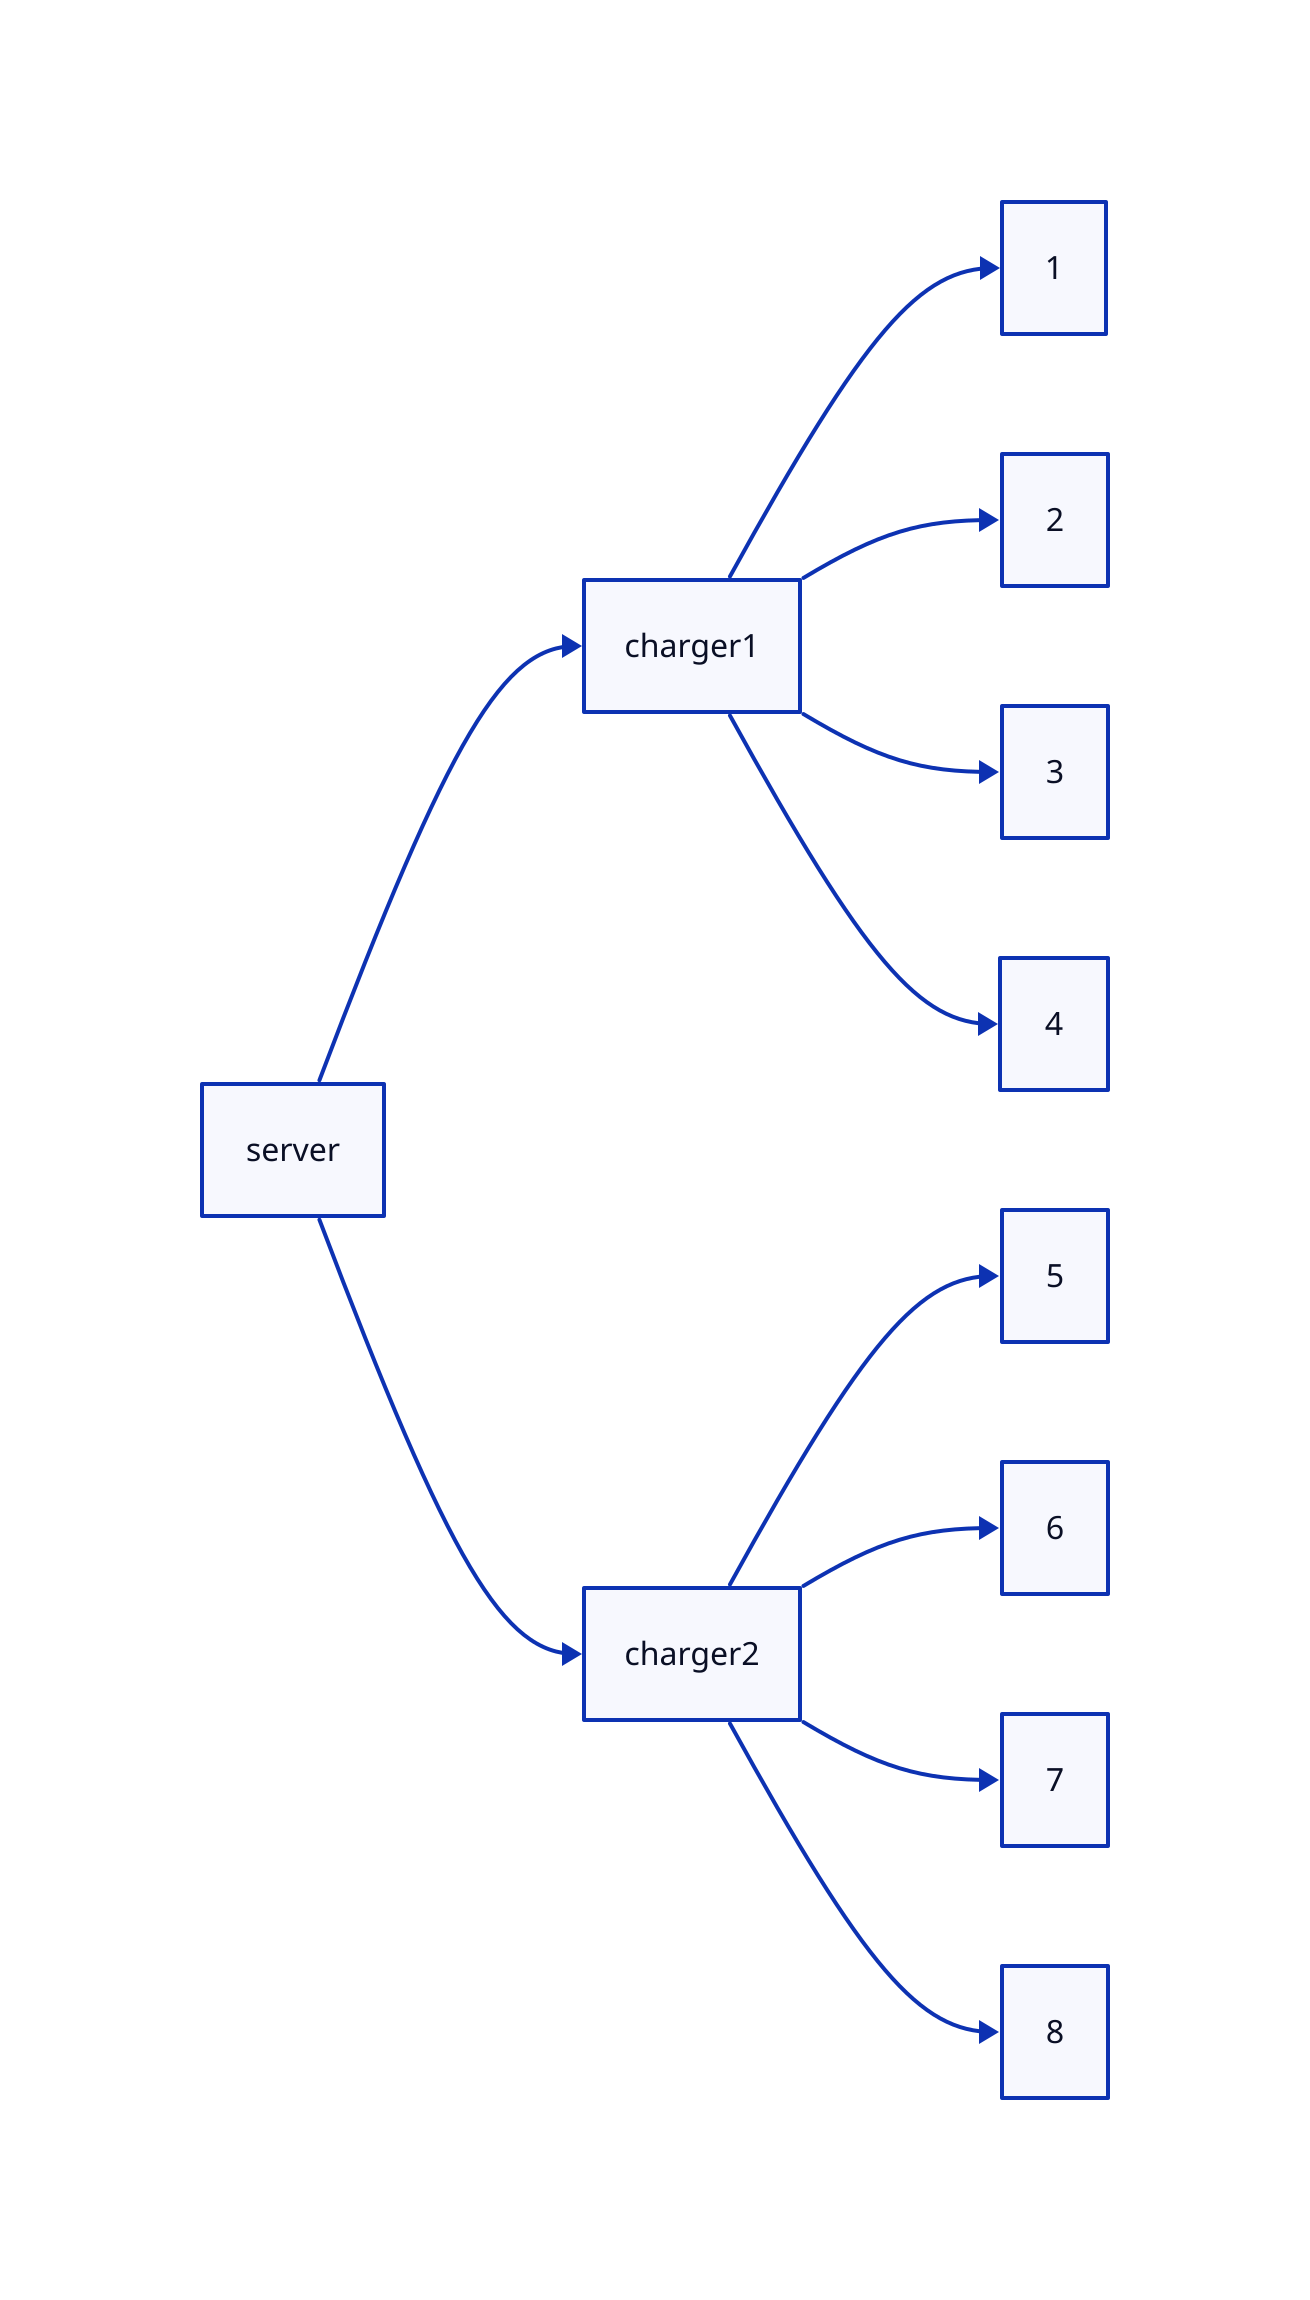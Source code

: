 direction: right

s: server
c1: charger1
c2: charger2

s -> c1
s -> c2
c1 -> 1
c1 -> 2
c1 -> 3
c1 -> 4
c2 -> 5
c2 -> 6
c2 -> 7
c2 -> 8

